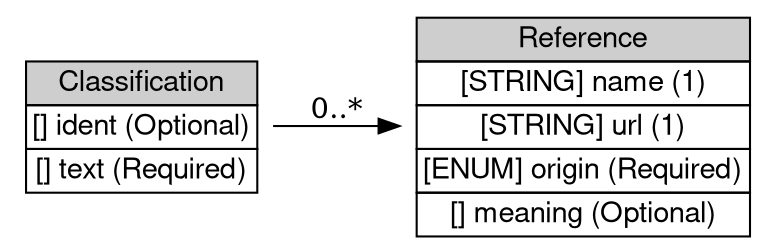 digraph Classification {
	graph [bb="0,0,363,113",
		rankdir=LR
	];
	node [label="\N"];
	Classification	[height=0.98611,
		label=<<table BORDER="0" CELLBORDER="1" CELLSPACING="0"> <tr> <td BGCOLOR="#CECECE" HREF="../IDMEFv1/Classification.html" TITLE="The Classification class provides the &quot;name&quot; of an alert, or other information allowing the manager to determine what it is. This name is chosen by the alert provider. "><FONT FACE="Nimbus Sans L">Classification</FONT></td> </tr>" %<tr><td  HREF="../IDMEFv1/Classification.html" TITLE="A unique identifier for this classification; see Section 3.2.9."><FONT FACE="Nimbus Sans L">[] ident (Optional)</FONT></td></tr>%<tr><td  HREF="../IDMEFv1/Classification.html" TITLE="A vendor-provided string identifying the Alert message."><FONT FACE="Nimbus Sans L">[] text (Required)</FONT></td></tr>%</table>>,
		pos="63.5,56.5",
		shape=plaintext,
		width=1.7639];
	Reference	[height=1.5694,
		label=<<table BORDER="0" CELLBORDER="1" CELLSPACING="0"> <tr> <td BGCOLOR="#CECECE" HREF="../IDMEFv1/Reference.html" TITLE="The Reference class provides the &quot;name&quot; of an alert, or other information allowing the manager to determine what it is. "><FONT FACE="Nimbus Sans L">Reference</FONT></td> </tr>" %<tr><td  HREF="../IDMEFv1/Reference.html" TITLE="The name of the alert, from one of the origins listed below."><FONT FACE="Nimbus Sans L">[STRING] name (1)</FONT></td></tr>%<tr><td  HREF="../IDMEFv1/Reference.html" TITLE="A URL at which the manager (or the human operator of the manager) can find additional information about the alert.  The document pointed to by the URL may include an in-depth description of the attack, appropriate countermeasures, or other information deemed relevant by the vendor."><FONT FACE="Nimbus Sans L">[STRING] url (1)</FONT></td></tr>%<tr><td  HREF="../IDMEFv1/Reference.html" TITLE="The source from which the name of the alert originates. The permitted values for this attribute are shown below.  The default value is &quot;unknown&quot;.  (See also Section 10.)"><FONT FACE="Nimbus Sans L">[ENUM] origin (Required)</FONT></td></tr>%<tr><td  HREF="../IDMEFv1/Reference.html" TITLE="The meaning of the reference, as understood by the alert provider.  This field is only valid if the value of the &lt;origin&gt; attribute is set to &quot;vendor-specific&quot; or &quot;user-specific&quot;."><FONT FACE="Nimbus Sans L">[] meaning (Optional)</FONT></td></tr>%</table>>,
		pos="275.5,56.5",
		shape=plaintext,
		width=2.4306];
	Classification -> Reference	[label="0..*",
		lp="157.5,64",
		pos="e,187.64,56.5 127.22,56.5 143.08,56.5 160.49,56.5 177.61,56.5"];
}
